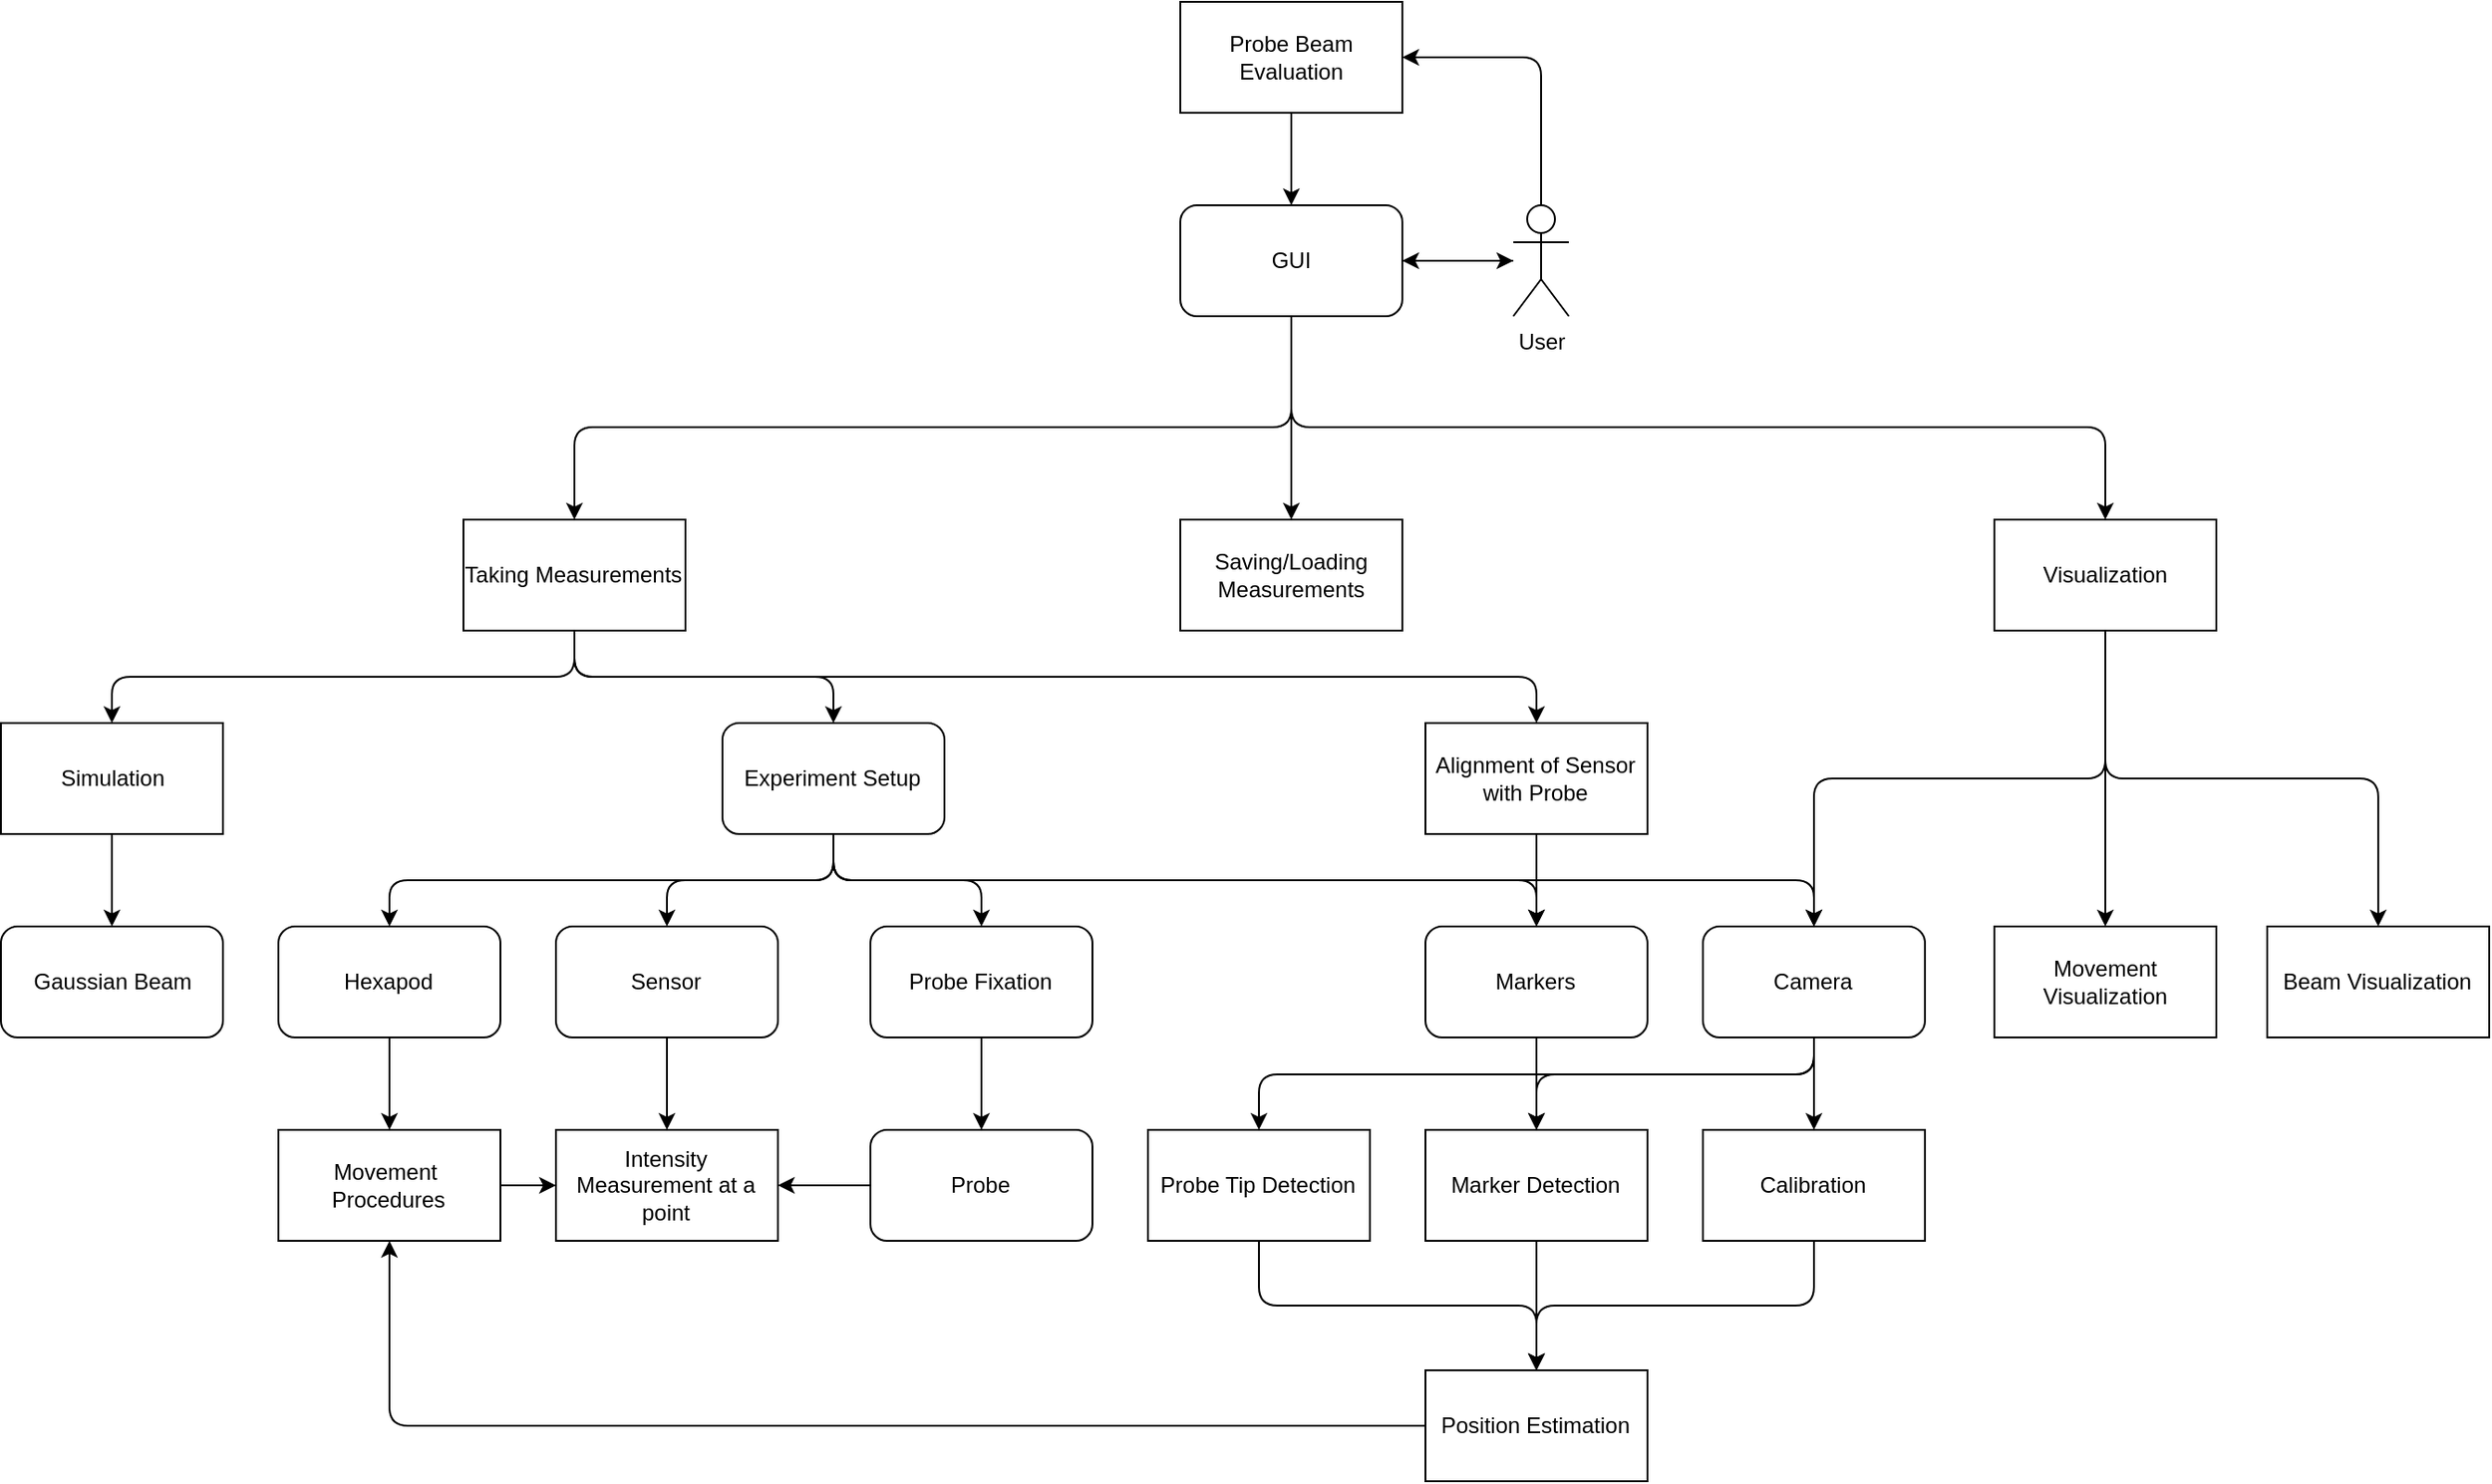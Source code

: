 <mxfile>
    <diagram id="TS_DynfxJLJuODf9JqUP" name="Page-1">
        <mxGraphModel dx="-47" dy="1651" grid="1" gridSize="10" guides="1" tooltips="1" connect="1" arrows="1" fold="1" page="1" pageScale="1" pageWidth="850" pageHeight="1100" math="0" shadow="0">
            <root>
                <mxCell id="0"/>
                <mxCell id="1" parent="0"/>
                <mxCell id="289" style="edgeStyle=elbowEdgeStyle;elbow=vertical;html=1;" parent="1" source="277" target="288" edge="1">
                    <mxGeometry relative="1" as="geometry"/>
                </mxCell>
                <mxCell id="277" value="Marker Detection" style="rounded=0;whiteSpace=wrap;html=1;" parent="1" vertex="1">
                    <mxGeometry x="1722.498" y="530" width="120" height="60" as="geometry"/>
                </mxCell>
                <mxCell id="14" style="edgeStyle=elbowEdgeStyle;html=1;exitX=0.5;exitY=1;exitDx=0;exitDy=0;entryX=0.5;entryY=0;entryDx=0;entryDy=0;elbow=vertical;orthogonal=1;" parent="1" source="28" target="29" edge="1">
                    <mxGeometry relative="1" as="geometry">
                        <mxPoint y="-80" as="sourcePoint"/>
                        <mxPoint x="-100" y="50" as="targetPoint"/>
                        <Array as="points">
                            <mxPoint x="1580" y="150"/>
                        </Array>
                    </mxGeometry>
                </mxCell>
                <mxCell id="304" style="edgeStyle=none;html=1;" edge="1" parent="1" source="24" target="28">
                    <mxGeometry relative="1" as="geometry"/>
                </mxCell>
                <mxCell id="24" value="Probe Beam Evaluation" style="rounded=0;whiteSpace=wrap;html=1;" parent="1" vertex="1">
                    <mxGeometry x="1589.998" y="-80" width="120" height="60" as="geometry"/>
                </mxCell>
                <mxCell id="180" style="edgeStyle=elbowEdgeStyle;elbow=vertical;html=1;entryX=0.5;entryY=0;entryDx=0;entryDy=0;orthogonal=1;exitX=0.5;exitY=1;exitDx=0;exitDy=0;" parent="1" source="28" target="53" edge="1">
                    <mxGeometry relative="1" as="geometry"/>
                </mxCell>
                <mxCell id="262" style="edgeStyle=elbowEdgeStyle;elbow=vertical;html=1;entryX=0.5;entryY=0;entryDx=0;entryDy=0;" parent="1" source="28" target="30" edge="1">
                    <mxGeometry relative="1" as="geometry">
                        <Array as="points">
                            <mxPoint x="1990" y="150"/>
                        </Array>
                    </mxGeometry>
                </mxCell>
                <mxCell id="303" style="edgeStyle=elbowEdgeStyle;elbow=vertical;html=1;" parent="1" source="28" target="299" edge="1">
                    <mxGeometry relative="1" as="geometry"/>
                </mxCell>
                <mxCell id="28" value="GUI" style="rounded=1;whiteSpace=wrap;html=1;" parent="1" vertex="1">
                    <mxGeometry x="1589.998" y="30" width="120" height="60" as="geometry"/>
                </mxCell>
                <mxCell id="99" style="edgeStyle=elbowEdgeStyle;elbow=vertical;html=1;entryX=0.5;entryY=0;entryDx=0;entryDy=0;orthogonal=1;" parent="1" source="29" target="48" edge="1">
                    <mxGeometry relative="1" as="geometry"/>
                </mxCell>
                <mxCell id="121" style="edgeStyle=elbowEdgeStyle;html=1;entryX=0.5;entryY=0;entryDx=0;entryDy=0;orthogonal=1;elbow=vertical;" parent="1" source="29" target="50" edge="1">
                    <mxGeometry relative="1" as="geometry"/>
                </mxCell>
                <mxCell id="296" style="edgeStyle=elbowEdgeStyle;elbow=vertical;html=1;" parent="1" source="29" target="123" edge="1">
                    <mxGeometry relative="1" as="geometry"/>
                </mxCell>
                <mxCell id="29" value="Taking Measurements" style="rounded=0;whiteSpace=wrap;html=1;" parent="1" vertex="1">
                    <mxGeometry x="1202.498" y="200" width="120" height="60" as="geometry"/>
                </mxCell>
                <mxCell id="42" style="edgeStyle=elbowEdgeStyle;html=1;entryX=0.5;entryY=0;entryDx=0;entryDy=0;exitX=0.5;exitY=1;exitDx=0;exitDy=0;elbow=vertical;orthogonal=1;" parent="1" source="30" target="294" edge="1">
                    <mxGeometry relative="1" as="geometry">
                        <mxPoint x="2672.5" y="490" as="targetPoint"/>
                    </mxGeometry>
                </mxCell>
                <mxCell id="43" style="edgeStyle=elbowEdgeStyle;elbow=vertical;html=1;entryX=0.5;entryY=0;entryDx=0;entryDy=0;orthogonal=1;exitX=0.5;exitY=1;exitDx=0;exitDy=0;" parent="1" source="30" target="34" edge="1">
                    <mxGeometry relative="1" as="geometry"/>
                </mxCell>
                <mxCell id="268" style="edgeStyle=elbowEdgeStyle;elbow=vertical;html=1;exitX=0.5;exitY=1;exitDx=0;exitDy=0;entryX=0.5;entryY=0;entryDx=0;entryDy=0;" parent="1" source="30" target="96" edge="1">
                    <mxGeometry relative="1" as="geometry">
                        <mxPoint x="1932.5" y="420" as="targetPoint"/>
                        <Array as="points"/>
                    </mxGeometry>
                </mxCell>
                <mxCell id="30" value="Visualization" style="rounded=0;whiteSpace=wrap;html=1;" parent="1" vertex="1">
                    <mxGeometry x="2029.998" y="200" width="120" height="60" as="geometry"/>
                </mxCell>
                <mxCell id="34" value="Movement Visualization" style="rounded=0;whiteSpace=wrap;html=1;" parent="1" vertex="1">
                    <mxGeometry x="2029.998" y="420" width="120" height="60" as="geometry"/>
                </mxCell>
                <mxCell id="100" style="edgeStyle=elbowEdgeStyle;elbow=vertical;html=1;exitX=0.5;exitY=1;exitDx=0;exitDy=0;orthogonal=1;" parent="1" source="48" target="98" edge="1">
                    <mxGeometry relative="1" as="geometry"/>
                </mxCell>
                <mxCell id="101" style="edgeStyle=elbowEdgeStyle;elbow=vertical;html=1;exitX=0.5;exitY=1;exitDx=0;exitDy=0;entryX=0.5;entryY=0;entryDx=0;entryDy=0;orthogonal=1;" parent="1" source="48" target="95" edge="1">
                    <mxGeometry relative="1" as="geometry"/>
                </mxCell>
                <mxCell id="102" style="edgeStyle=elbowEdgeStyle;elbow=vertical;html=1;orthogonal=1;" parent="1" source="48" target="96" edge="1">
                    <mxGeometry relative="1" as="geometry"/>
                </mxCell>
                <mxCell id="129" style="edgeStyle=elbowEdgeStyle;elbow=vertical;html=1;orthogonal=1;" parent="1" source="48" target="97" edge="1">
                    <mxGeometry relative="1" as="geometry"/>
                </mxCell>
                <mxCell id="285" style="edgeStyle=elbowEdgeStyle;elbow=vertical;html=1;entryX=0.5;entryY=0;entryDx=0;entryDy=0;" parent="1" source="48" target="284" edge="1">
                    <mxGeometry relative="1" as="geometry"/>
                </mxCell>
                <mxCell id="48" value="Experiment Setup" style="rounded=1;whiteSpace=wrap;html=1;" parent="1" vertex="1">
                    <mxGeometry x="1342.498" y="310" width="120" height="60" as="geometry"/>
                </mxCell>
                <mxCell id="53" value="Saving/Loading&lt;br&gt;Measurements" style="rounded=0;whiteSpace=wrap;html=1;" parent="1" vertex="1">
                    <mxGeometry x="1589.998" y="200" width="120" height="60" as="geometry"/>
                </mxCell>
                <mxCell id="265" style="edgeStyle=elbowEdgeStyle;elbow=vertical;html=1;" parent="1" source="95" target="109" edge="1">
                    <mxGeometry relative="1" as="geometry"/>
                </mxCell>
                <mxCell id="95" value="Hexapod" style="rounded=1;whiteSpace=wrap;html=1;" parent="1" vertex="1">
                    <mxGeometry x="1102.498" y="420" width="120" height="60" as="geometry"/>
                </mxCell>
                <mxCell id="150" style="edgeStyle=elbowEdgeStyle;elbow=vertical;html=1;orthogonal=1;entryX=0.5;entryY=0;entryDx=0;entryDy=0;" parent="1" source="97" target="149" edge="1">
                    <mxGeometry relative="1" as="geometry">
                        <mxPoint x="1541.98" y="620" as="targetPoint"/>
                    </mxGeometry>
                </mxCell>
                <mxCell id="97" value="Probe Fixation" style="rounded=1;whiteSpace=wrap;html=1;" parent="1" vertex="1">
                    <mxGeometry x="1422.498" y="420" width="120" height="60" as="geometry"/>
                </mxCell>
                <mxCell id="287" style="edgeStyle=elbowEdgeStyle;elbow=vertical;html=1;entryX=0.5;entryY=0;entryDx=0;entryDy=0;" parent="1" source="98" target="117" edge="1">
                    <mxGeometry relative="1" as="geometry"/>
                </mxCell>
                <mxCell id="98" value="Sensor" style="rounded=1;whiteSpace=wrap;html=1;" parent="1" vertex="1">
                    <mxGeometry x="1252.498" y="420" width="120" height="60" as="geometry"/>
                </mxCell>
                <mxCell id="293" style="edgeStyle=elbowEdgeStyle;elbow=vertical;html=1;entryX=0;entryY=0.5;entryDx=0;entryDy=0;" parent="1" source="109" target="117" edge="1">
                    <mxGeometry relative="1" as="geometry"/>
                </mxCell>
                <mxCell id="109" value="Movement&amp;nbsp;&lt;br&gt;Procedures" style="rounded=0;whiteSpace=wrap;html=1;" parent="1" vertex="1">
                    <mxGeometry x="1102.498" y="530" width="120" height="60" as="geometry"/>
                </mxCell>
                <mxCell id="117" value="Intensity Measurement at a point" style="rounded=0;whiteSpace=wrap;html=1;" parent="1" vertex="1">
                    <mxGeometry x="1252.498" y="530" width="120" height="60" as="geometry"/>
                </mxCell>
                <mxCell id="297" style="edgeStyle=orthogonalEdgeStyle;elbow=vertical;html=1;entryX=0.5;entryY=0;entryDx=0;entryDy=0;" parent="1" source="123" target="284" edge="1">
                    <mxGeometry relative="1" as="geometry">
                        <mxPoint x="1812.5" y="350" as="targetPoint"/>
                    </mxGeometry>
                </mxCell>
                <mxCell id="123" value="Alignment of Sensor with Probe" style="rounded=0;whiteSpace=wrap;html=1;" parent="1" vertex="1">
                    <mxGeometry x="1722.498" y="310" width="120" height="60" as="geometry"/>
                </mxCell>
                <mxCell id="280" style="edgeStyle=elbowEdgeStyle;elbow=vertical;html=1;" parent="1" source="96" target="277" edge="1">
                    <mxGeometry relative="1" as="geometry">
                        <Array as="points">
                            <mxPoint x="1862.5" y="500"/>
                        </Array>
                    </mxGeometry>
                </mxCell>
                <mxCell id="281" style="edgeStyle=elbowEdgeStyle;elbow=vertical;html=1;entryX=0.5;entryY=0;entryDx=0;entryDy=0;" parent="1" source="96" target="278" edge="1">
                    <mxGeometry relative="1" as="geometry">
                        <Array as="points">
                            <mxPoint x="1782.5" y="500"/>
                        </Array>
                    </mxGeometry>
                </mxCell>
                <mxCell id="96" value="Camera" style="rounded=1;whiteSpace=wrap;html=1;" parent="1" vertex="1">
                    <mxGeometry x="1872.498" y="420" width="120" height="60" as="geometry"/>
                </mxCell>
                <mxCell id="295" style="edgeStyle=elbowEdgeStyle;elbow=vertical;html=1;" parent="1" source="149" target="117" edge="1">
                    <mxGeometry relative="1" as="geometry"/>
                </mxCell>
                <mxCell id="149" value="Probe" style="rounded=1;whiteSpace=wrap;html=1;" parent="1" vertex="1">
                    <mxGeometry x="1422.498" y="530" width="120" height="60" as="geometry"/>
                </mxCell>
                <mxCell id="76" style="edgeStyle=elbowEdgeStyle;elbow=vertical;html=1;exitX=0.5;exitY=1;exitDx=0;exitDy=0;entryX=0.5;entryY=0;entryDx=0;entryDy=0;orthogonal=1;" parent="1" source="50" target="61" edge="1">
                    <mxGeometry relative="1" as="geometry"/>
                </mxCell>
                <mxCell id="50" value="Simulation" style="rounded=0;whiteSpace=wrap;html=1;" parent="1" vertex="1">
                    <mxGeometry x="952.5" y="310" width="120" height="60" as="geometry"/>
                </mxCell>
                <mxCell id="61" value="Gaussian Beam" style="rounded=1;whiteSpace=wrap;html=1;" parent="1" vertex="1">
                    <mxGeometry x="952.5" y="420" width="120" height="60" as="geometry"/>
                </mxCell>
                <mxCell id="290" style="edgeStyle=elbowEdgeStyle;elbow=vertical;html=1;" parent="1" source="278" target="288" edge="1">
                    <mxGeometry relative="1" as="geometry"/>
                </mxCell>
                <mxCell id="278" value="Probe Tip Detection" style="rounded=0;whiteSpace=wrap;html=1;" parent="1" vertex="1">
                    <mxGeometry x="1572.498" y="530" width="120" height="60" as="geometry"/>
                </mxCell>
                <mxCell id="291" style="edgeStyle=elbowEdgeStyle;elbow=vertical;html=1;" parent="1" source="279" target="288" edge="1">
                    <mxGeometry relative="1" as="geometry"/>
                </mxCell>
                <mxCell id="279" value="Calibration" style="rounded=0;whiteSpace=wrap;html=1;" parent="1" vertex="1">
                    <mxGeometry x="1872.498" y="530" width="120" height="60" as="geometry"/>
                </mxCell>
                <mxCell id="282" style="edgeStyle=elbowEdgeStyle;elbow=vertical;html=1;entryX=0.5;entryY=0;entryDx=0;entryDy=0;exitX=0.5;exitY=1;exitDx=0;exitDy=0;" parent="1" source="96" target="279" edge="1">
                    <mxGeometry relative="1" as="geometry">
                        <Array as="points">
                            <mxPoint x="1932.5" y="510"/>
                        </Array>
                    </mxGeometry>
                </mxCell>
                <mxCell id="286" style="edgeStyle=elbowEdgeStyle;elbow=vertical;html=1;entryX=0.5;entryY=0;entryDx=0;entryDy=0;" parent="1" source="284" target="277" edge="1">
                    <mxGeometry relative="1" as="geometry"/>
                </mxCell>
                <mxCell id="284" value="Markers" style="rounded=1;whiteSpace=wrap;html=1;" parent="1" vertex="1">
                    <mxGeometry x="1722.498" y="420" width="120" height="60" as="geometry"/>
                </mxCell>
                <mxCell id="292" style="edgeStyle=orthogonalEdgeStyle;elbow=vertical;html=1;entryX=0.5;entryY=1;entryDx=0;entryDy=0;exitX=0;exitY=0.5;exitDx=0;exitDy=0;" parent="1" source="288" target="109" edge="1">
                    <mxGeometry relative="1" as="geometry"/>
                </mxCell>
                <mxCell id="288" value="Position Estimation" style="rounded=0;whiteSpace=wrap;html=1;" parent="1" vertex="1">
                    <mxGeometry x="1722.498" y="660" width="120" height="60" as="geometry"/>
                </mxCell>
                <mxCell id="294" value="Beam Visualization" style="rounded=0;whiteSpace=wrap;html=1;" parent="1" vertex="1">
                    <mxGeometry x="2177.498" y="420" width="120" height="60" as="geometry"/>
                </mxCell>
                <mxCell id="301" style="edgeStyle=elbowEdgeStyle;elbow=vertical;html=1;" parent="1" source="299" target="28" edge="1">
                    <mxGeometry relative="1" as="geometry"/>
                </mxCell>
                <mxCell id="306" style="edgeStyle=none;html=1;entryX=1;entryY=0.5;entryDx=0;entryDy=0;" edge="1" parent="1" source="299" target="24">
                    <mxGeometry relative="1" as="geometry">
                        <mxPoint x="1785" y="-50" as="targetPoint"/>
                        <Array as="points">
                            <mxPoint x="1785" y="-50"/>
                        </Array>
                    </mxGeometry>
                </mxCell>
                <mxCell id="299" value="User" style="shape=umlActor;verticalLabelPosition=bottom;verticalAlign=top;html=1;outlineConnect=0;" parent="1" vertex="1">
                    <mxGeometry x="1770" y="30" width="30" height="60" as="geometry"/>
                </mxCell>
            </root>
        </mxGraphModel>
    </diagram>
</mxfile>